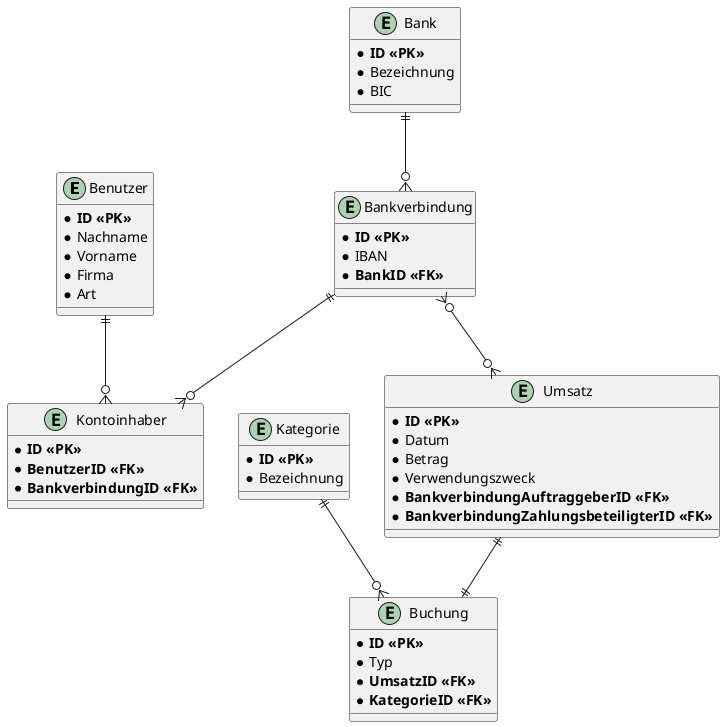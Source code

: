 @startuml
entity Benutzer
{
    * **ID <<PK>>**
    * Nachname
    * Vorname
    * Firma
    * Art
}

entity Bank
{
    * **ID <<PK>>**
    * Bezeichnung
    * BIC
}

entity Kontoinhaber
{
    * **ID <<PK>>**
    * **BenutzerID <<FK>>**
    * **BankverbindungID <<FK>>**
}

entity Bankverbindung
{
    * **ID <<PK>>**
    * IBAN
    * **BankID <<FK>>**
}

entity Umsatz
{
    * **ID <<PK>>**
    * Datum
    * Betrag
    * Verwendungszweck
    * **BankverbindungAuftraggeberID <<FK>>**
    * **BankverbindungZahlungsbeteiligterID <<FK>>**
}

entity Buchung
{
    * **ID <<PK>>**
    * Typ
    * **UmsatzID <<FK>>**
    * **KategorieID <<FK>>**
}

entity Kategorie
{
    * **ID <<PK>>**
    * Bezeichnung
}

Benutzer ||--o{ Kontoinhaber
Bankverbindung ||--o{ Kontoinhaber
Bank ||--o{ Bankverbindung
Bankverbindung }o--o{ Umsatz
Kategorie ||--o{ Buchung
Umsatz ||--|| Buchung
@enduml
